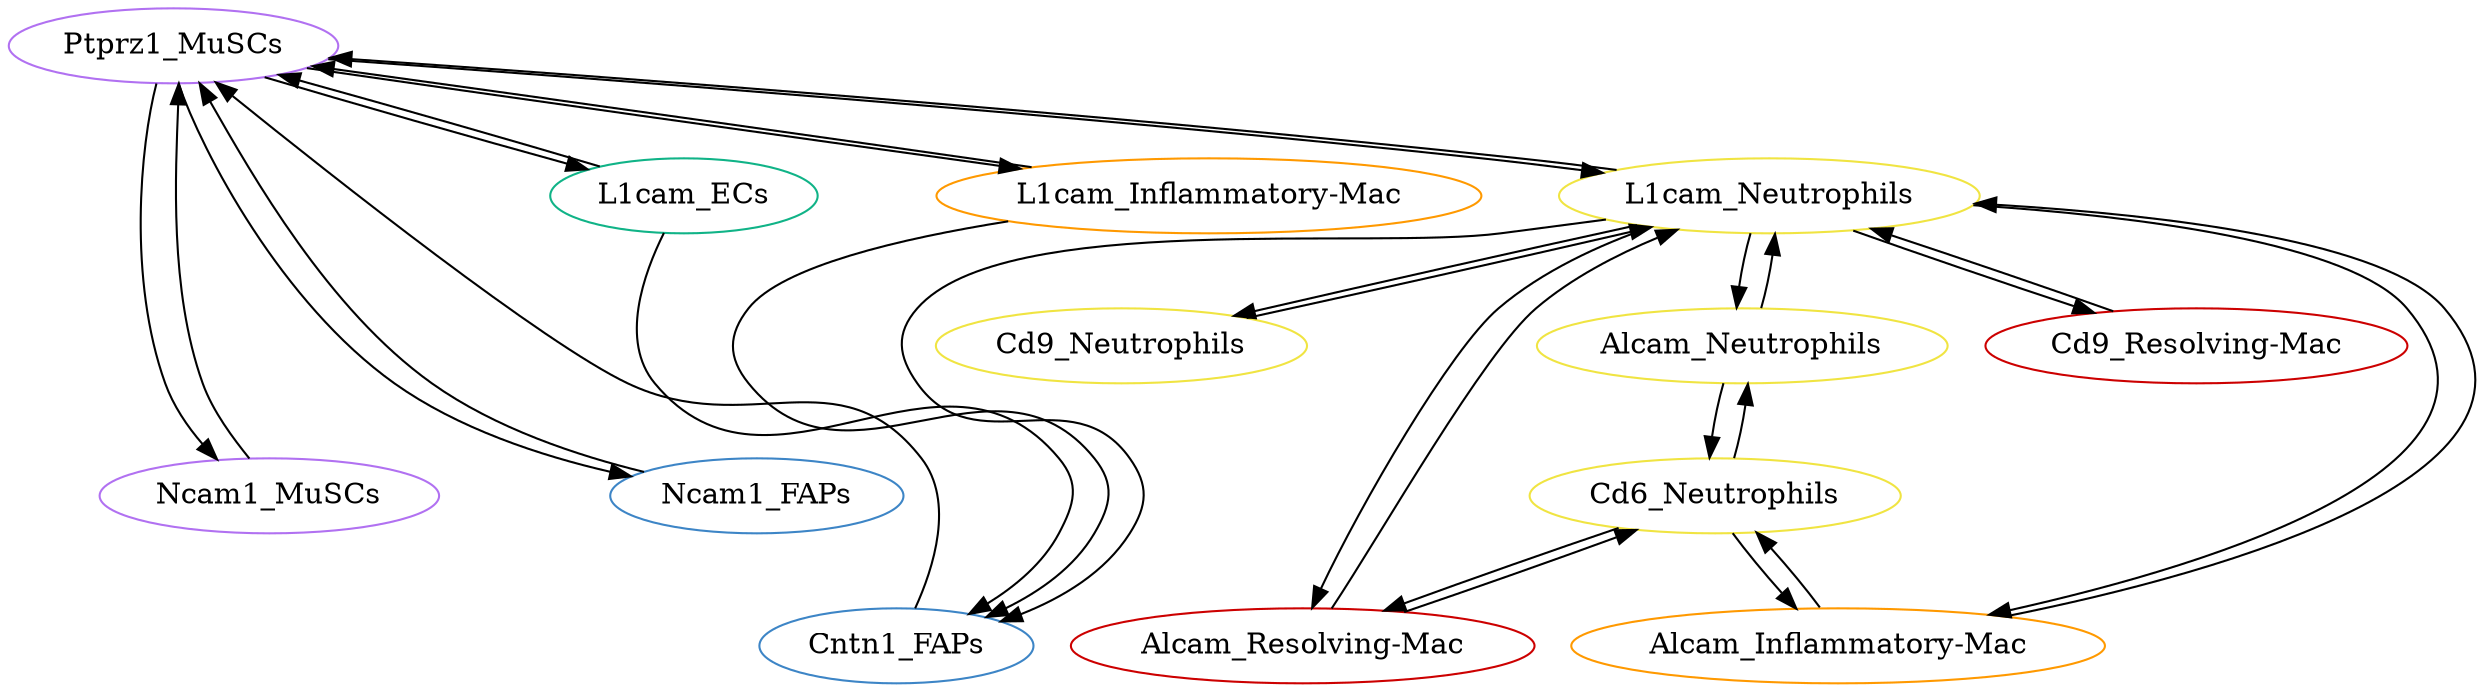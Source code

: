 strict digraph "" {
	Ptprz1_MuSCs	[celltype=MuSCs,
		color="#b171f1ff",
		genesym=Ptprz1,
		nodetype=receiver,
		specificity=0.9457805449469654];
	L1cam_ECs	[celltype=ECs,
		color="#10b387ff",
		genesym=L1cam,
		nodetype=sender,
		specificity=0.1245005002255258];
	Ptprz1_MuSCs -> L1cam_ECs	[ecolor="#b171f1ff",
		origtype=Ptprz1_MuSCs,
		weight=0.1177501509494676];
	Ncam1_MuSCs	[celltype=MuSCs,
		color="#b171f1ff",
		genesym=Ncam1,
		nodetype=sender,
		specificity=0.6184839868322428];
	Ptprz1_MuSCs -> Ncam1_MuSCs	[ecolor="#b171f1ff",
		origtype=Ptprz1_MuSCs,
		weight=0.5849501221071703];
	Ncam1_FAPs	[celltype=FAPs,
		color="#3d85c6ff",
		genesym=Ncam1,
		nodetype=sender,
		specificity=0.3282159160005915];
	Ptprz1_MuSCs -> Ncam1_FAPs	[ecolor="#b171f1ff",
		origtype=Ptprz1_MuSCs,
		weight=0.3104202278953069];
	"L1cam_Inflammatory-Mac"	[celltype="Inflammatory-Mac",
		color="#ff9900ff",
		genesym=L1cam,
		nodetype=sender,
		specificity=0.1087809232135948];
	Ptprz1_MuSCs -> "L1cam_Inflammatory-Mac"	[ecolor="#b171f1ff",
		origtype=Ptprz1_MuSCs,
		weight=0.1028828808367877];
	L1cam_Neutrophils	[celltype=Neutrophils,
		color="#f0e442ff",
		genesym=L1cam,
		nodetype=receiver,
		specificity=0.6080317382054886];
	Ptprz1_MuSCs -> L1cam_Neutrophils	[ecolor="#b171f1ff",
		origtype=Ptprz1_MuSCs,
		weight=0.5750645887050376];
	Cntn1_FAPs	[celltype=FAPs,
		color="#3d85c6ff",
		genesym=Cntn1,
		nodetype=receiver,
		specificity=1.0];
	Cntn1_FAPs -> Ptprz1_MuSCs	[ecolor="#3d85c6ff",
		origtype=Cntn1_FAPs,
		weight=0.9457805449469654];
	L1cam_ECs -> Ptprz1_MuSCs	[ecolor="#10b387ff",
		origtype=L1cam_ECs,
		weight=0.1177501509494676];
	L1cam_ECs -> Cntn1_FAPs	[ecolor="#10b387ff",
		origtype=L1cam_ECs,
		weight=0.1245005002255258];
	Cd6_Neutrophils	[celltype=Neutrophils,
		color="#f0e442ff",
		genesym=Cd6,
		nodetype=sender,
		specificity=0.7609106647367928];
	Alcam_Neutrophils	[celltype=Neutrophils,
		color="#f0e442ff",
		genesym=Alcam,
		nodetype=receiver,
		specificity=0.4948854644949822];
	Cd6_Neutrophils -> Alcam_Neutrophils	[ecolor="#f0e442ff",
		origtype=Cd6_Neutrophils,
		weight=0.3765636277574533];
	"Alcam_Resolving-Mac"	[celltype="Resolving-Mac",
		color="#cc0000ff",
		genesym=Alcam,
		nodetype=receiver,
		specificity=0.1647389374732149];
	Cd6_Neutrophils -> "Alcam_Resolving-Mac"	[ecolor="#f0e442ff",
		origtype=Cd6_Neutrophils,
		weight=0.1253516144207769];
	"Alcam_Inflammatory-Mac"	[celltype="Inflammatory-Mac",
		color="#ff9900ff",
		genesym=Alcam,
		nodetype=receiver,
		specificity=0.3219883503699801];
	Cd6_Neutrophils -> "Alcam_Inflammatory-Mac"	[ecolor="#f0e442ff",
		origtype=Cd6_Neutrophils,
		weight=0.2450043697175249];
	"Cd9_Resolving-Mac"	[celltype="Resolving-Mac",
		color="#cc0000ff",
		genesym=Cd9,
		nodetype=sender,
		specificity=0.213112216726851];
	"Cd9_Resolving-Mac" -> L1cam_Neutrophils	[ecolor="#cc0000ff",
		origtype="Cd9_Resolving-Mac",
		weight=0.129578991569252];
	Alcam_Neutrophils -> Cd6_Neutrophils	[ecolor="#f0e442ff",
		origtype=Alcam_Neutrophils,
		weight=0.3765636277574533];
	Alcam_Neutrophils -> L1cam_Neutrophils	[ecolor="#f0e442ff",
		origtype=Alcam_Neutrophils,
		weight=0.3009060691895146];
	"Alcam_Resolving-Mac" -> Cd6_Neutrophils	[ecolor="#cc0000ff",
		origtype="Alcam_Resolving-Mac",
		weight=0.1253516144207769];
	"Alcam_Resolving-Mac" -> L1cam_Neutrophils	[ecolor="#cc0000ff",
		origtype="Alcam_Resolving-Mac",
		weight=0.1001665025019642];
	Cd9_Neutrophils	[celltype=Neutrophils,
		color="#f0e442ff",
		genesym=Cd9,
		nodetype=sender,
		specificity=0.4947812282762492];
	Cd9_Neutrophils -> L1cam_Neutrophils	[ecolor="#f0e442ff",
		origtype=Cd9_Neutrophils,
		weight=0.3008426902602545];
	Ncam1_MuSCs -> Ptprz1_MuSCs	[ecolor="#b171f1ff",
		origtype=Ncam1_MuSCs,
		weight=0.5849501221071703];
	Ncam1_FAPs -> Ptprz1_MuSCs	[ecolor="#3d85c6ff",
		origtype=Ncam1_FAPs,
		weight=0.3104202278953069];
	"L1cam_Inflammatory-Mac" -> Ptprz1_MuSCs	[ecolor="#ff9900ff",
		origtype="L1cam_Inflammatory-Mac",
		weight=0.1028828808367877];
	"L1cam_Inflammatory-Mac" -> Cntn1_FAPs	[ecolor="#ff9900ff",
		origtype="L1cam_Inflammatory-Mac",
		weight=0.1087809232135948];
	L1cam_Neutrophils -> Ptprz1_MuSCs	[ecolor="#f0e442ff",
		origtype=L1cam_Neutrophils,
		weight=0.5750645887050376];
	L1cam_Neutrophils -> Cntn1_FAPs	[ecolor="#f0e442ff",
		origtype=L1cam_Neutrophils,
		weight=0.6080317382054886];
	L1cam_Neutrophils -> "Cd9_Resolving-Mac"	[ecolor="#f0e442ff",
		origtype=L1cam_Neutrophils,
		weight=0.129578991569252];
	L1cam_Neutrophils -> Alcam_Neutrophils	[ecolor="#f0e442ff",
		origtype=L1cam_Neutrophils,
		weight=0.3009060691895146];
	L1cam_Neutrophils -> "Alcam_Resolving-Mac"	[ecolor="#f0e442ff",
		origtype=L1cam_Neutrophils,
		weight=0.1001665025019642];
	L1cam_Neutrophils -> Cd9_Neutrophils	[ecolor="#f0e442ff",
		origtype=L1cam_Neutrophils,
		weight=0.3008426902602545];
	L1cam_Neutrophils -> "Alcam_Inflammatory-Mac"	[ecolor="#f0e442ff",
		origtype=L1cam_Neutrophils,
		weight=0.1957791363573769];
	"Alcam_Inflammatory-Mac" -> Cd6_Neutrophils	[ecolor="#ff9900ff",
		origtype="Alcam_Inflammatory-Mac",
		weight=0.2450043697175249];
	"Alcam_Inflammatory-Mac" -> L1cam_Neutrophils	[ecolor="#ff9900ff",
		origtype="Alcam_Inflammatory-Mac",
		weight=0.1957791363573769];
}
